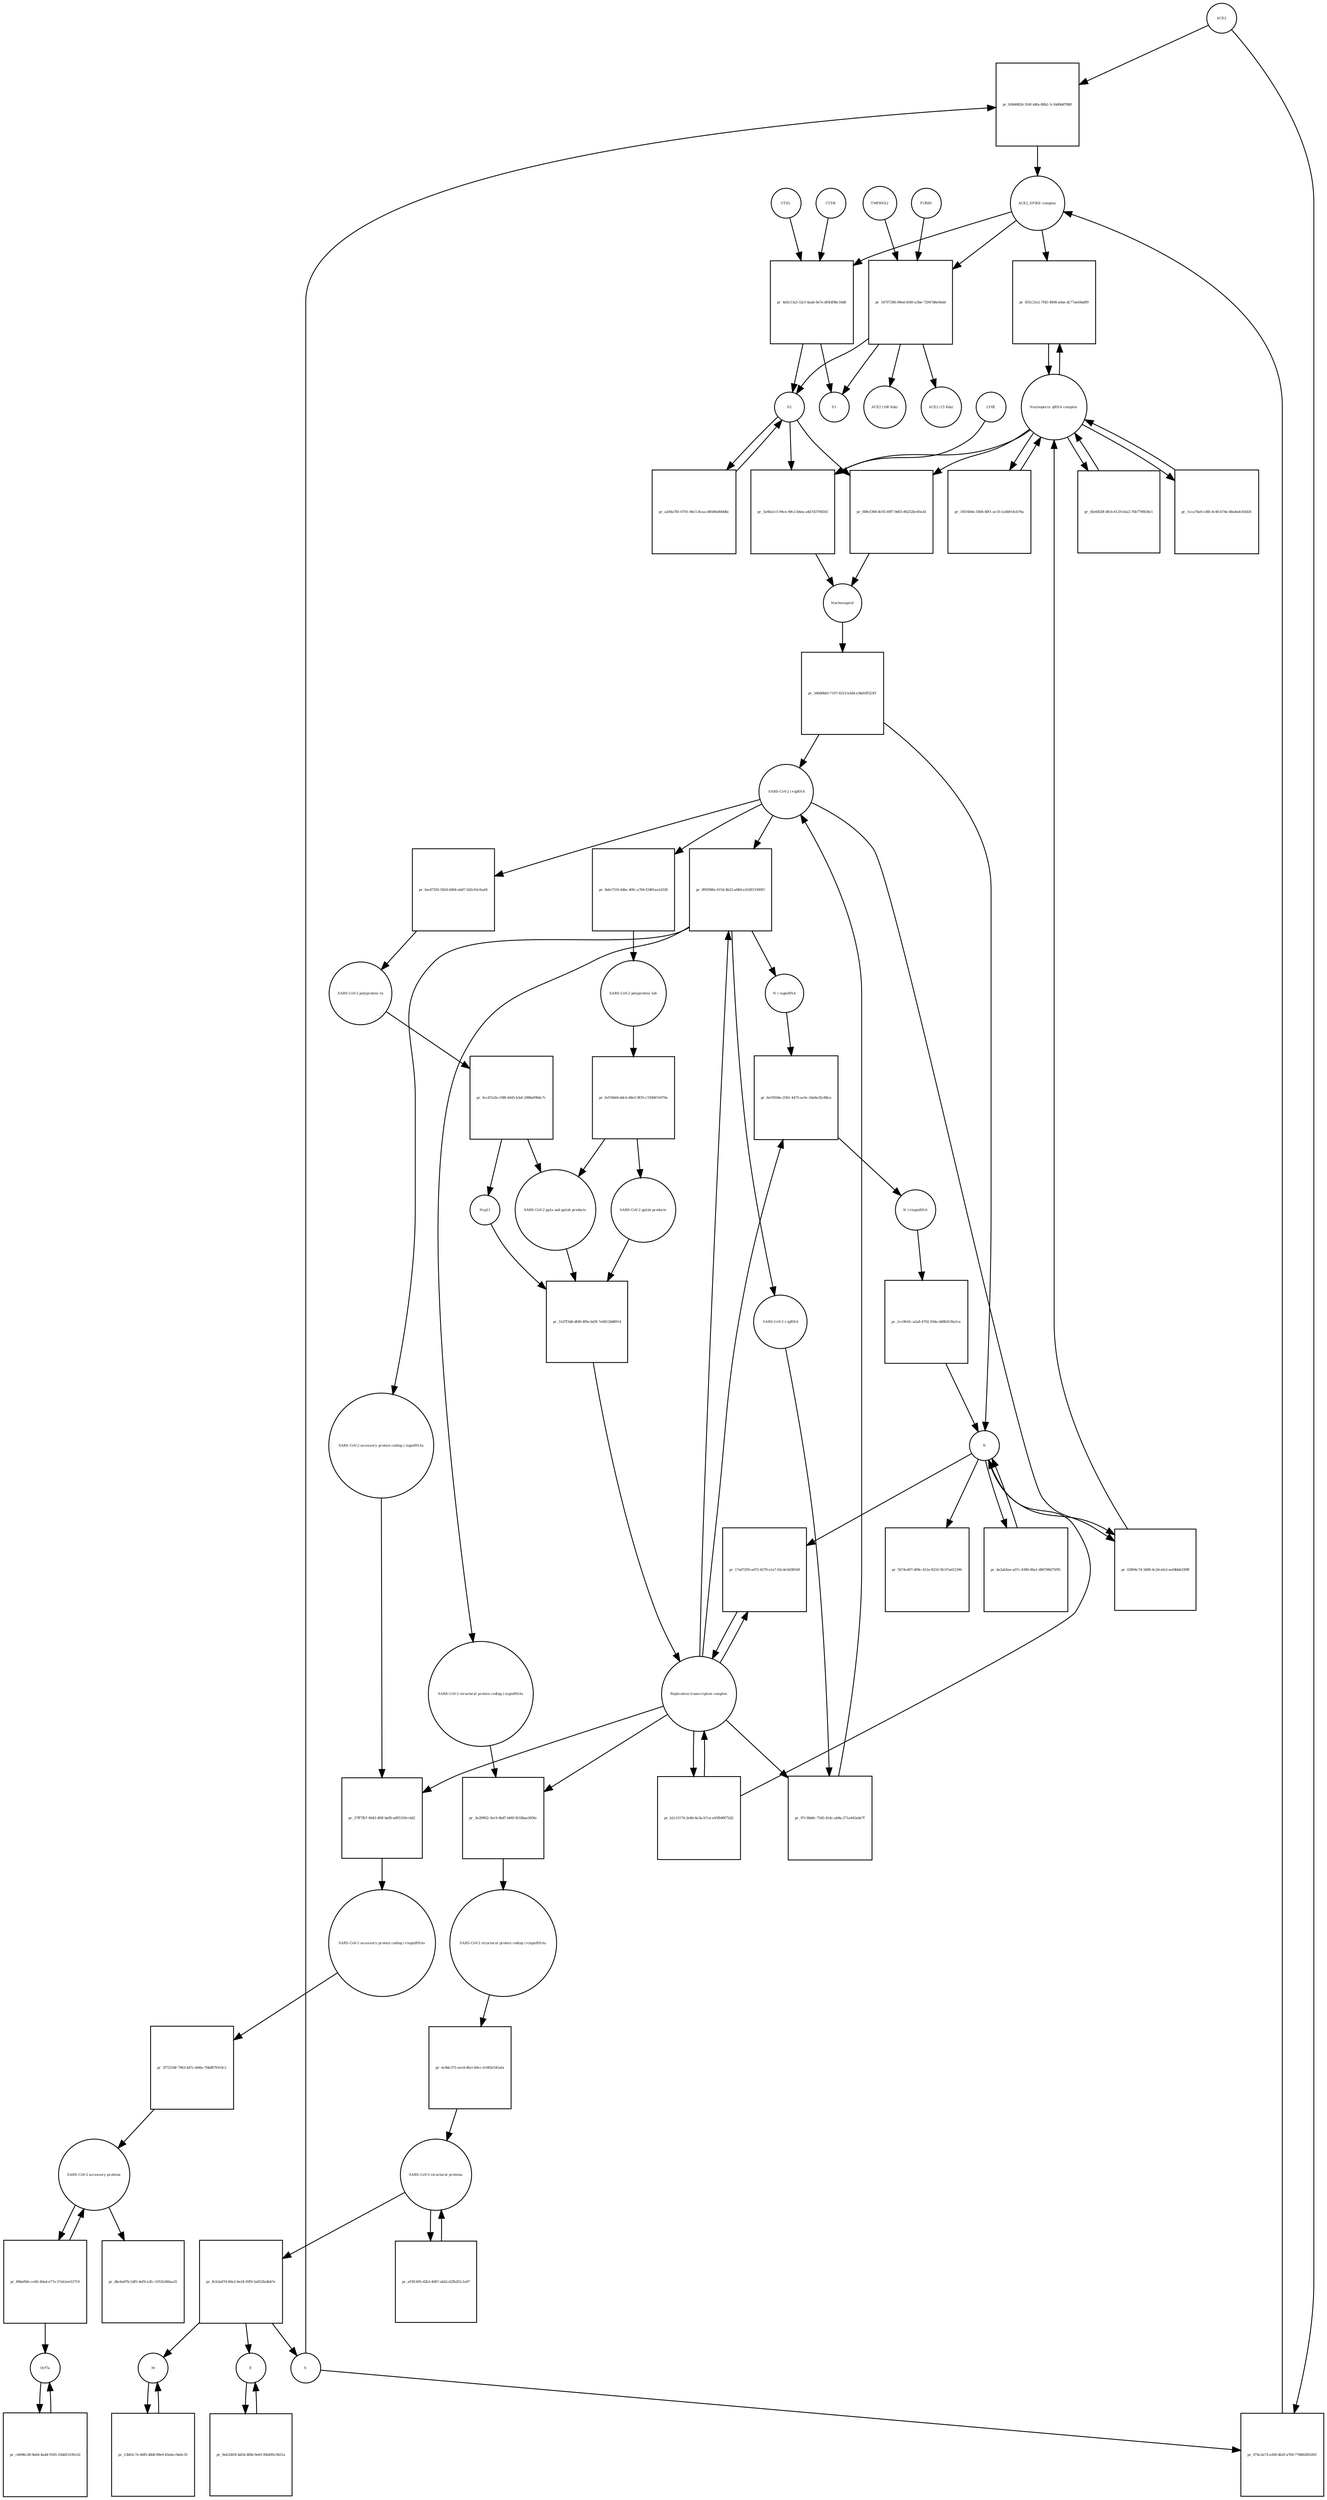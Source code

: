 strict digraph  {
ACE2 [annotation="", bipartite=0, cls=macromolecule, fontsize=4, label=ACE2, shape=circle];
"pr_b5b96824-316f-44fa-88b2-1c34d9dd7880" [annotation="", bipartite=1, cls=process, fontsize=4, label="pr_b5b96824-316f-44fa-88b2-1c34d9dd7880", shape=square];
"ACE2_SPIKE complex" [annotation="", bipartite=0, cls=complex, fontsize=4, label="ACE2_SPIKE complex", shape=circle];
S [annotation="", bipartite=0, cls="macromolecule multimer", fontsize=4, label=S, shape=circle];
"Nucleoporin_gRNA complex " [annotation="", bipartite=0, cls=complex, fontsize=4, label="Nucleoporin_gRNA complex ", shape=circle];
"pr_855c21e2-7f45-4908-a0ae-dc77ae64a8f9" [annotation="", bipartite=1, cls=process, fontsize=4, label="pr_855c21e2-7f45-4908-a0ae-dc77ae64a8f9", shape=square];
"pr_4d3c13a5-52cf-4aab-9a7e-d043f0bc16d6" [annotation="", bipartite=1, cls=process, fontsize=4, label="pr_4d3c13a5-52cf-4aab-9a7e-d043f0bc16d6", shape=square];
S2 [annotation="", bipartite=0, cls=macromolecule, fontsize=4, label=S2, shape=circle];
CTSB [annotation="", bipartite=0, cls=macromolecule, fontsize=4, label=CTSB, shape=circle];
CTSL [annotation="", bipartite=0, cls=macromolecule, fontsize=4, label=CTSL, shape=circle];
S1 [annotation="", bipartite=0, cls=macromolecule, fontsize=4, label=S1, shape=circle];
"pr_074c2a73-e200-4b2f-a760-77686285581f" [annotation="", bipartite=1, cls=process, fontsize=4, label="pr_074c2a73-e200-4b2f-a760-77686285581f", shape=square];
"pr_5e46a1c5-94ce-49c2-b6ea-a4d7d3704545" [annotation="", bipartite=1, cls=process, fontsize=4, label="pr_5e46a1c5-94ce-49c2-b6ea-a4d7d3704545", shape=square];
Nucleocapsid [annotation="", bipartite=0, cls=complex, fontsize=4, label=Nucleocapsid, shape=circle];
LY6E [annotation="", bipartite=0, cls=macromolecule, fontsize=4, label=LY6E, shape=circle];
"pr_688cf368-8c05-49f7-9d03-86252bc60a3d" [annotation="", bipartite=1, cls=process, fontsize=4, label="pr_688cf368-8c05-49f7-9d03-86252bc60a3d", shape=square];
"pr_349d0b63-7107-4215-b3d4-e36d1ff523f1" [annotation="", bipartite=1, cls=process, fontsize=4, label="pr_349d0b63-7107-4215-b3d4-e36d1ff523f1", shape=square];
" SARS-CoV-2 (+)gRNA" [annotation="", bipartite=0, cls="nucleic acid feature", fontsize=4, label=" SARS-CoV-2 (+)gRNA", shape=circle];
N [annotation="", bipartite=0, cls="macromolecule multimer", fontsize=4, label=N, shape=circle];
"SARS-CoV-2 polyprotein 1ab" [annotation="", bipartite=0, cls=macromolecule, fontsize=4, label="SARS-CoV-2 polyprotein 1ab", shape=circle];
"pr_fef10bb9-ddcb-48e5-9f35-c7d3667e979a" [annotation="", bipartite=1, cls=process, fontsize=4, label="pr_fef10bb9-ddcb-48e5-9f35-c7d3667e979a", shape=square];
"SARS-CoV-2 pp1ab products" [annotation="", bipartite=0, cls=complex, fontsize=4, label="SARS-CoV-2 pp1ab products", shape=circle];
"SARS-CoV-2 pp1a and pp1ab products" [annotation="", bipartite=0, cls=complex, fontsize=4, label="SARS-CoV-2 pp1a and pp1ab products", shape=circle];
"SARS-CoV-2 polyprotein 1a" [annotation="", bipartite=0, cls=macromolecule, fontsize=4, label="SARS-CoV-2 polyprotein 1a", shape=circle];
"pr_6cc87a2b-c588-4445-b3af-2986ef08dc7c" [annotation="", bipartite=1, cls=process, fontsize=4, label="pr_6cc87a2b-c588-4445-b3af-2986ef08dc7c", shape=square];
Nsp11 [annotation="", bipartite=0, cls=macromolecule, fontsize=4, label=Nsp11, shape=circle];
"pr_d5e6820f-dfcb-4129-b5a3-76b779f834c1" [annotation="", bipartite=1, cls=process, fontsize=4, label="pr_d5e6820f-dfcb-4129-b5a3-76b779f834c1", shape=square];
"pr_1cca76a9-cdfb-4c46-b74e-48a4edc83d24" [annotation="", bipartite=1, cls=process, fontsize=4, label="pr_1cca76a9-cdfb-4c46-b74e-48a4edc83d24", shape=square];
"SARS-CoV-2 structural proteins" [annotation="", bipartite=0, cls=complex, fontsize=4, label="SARS-CoV-2 structural proteins", shape=circle];
"pr_8cb3a87d-60e2-4e24-93f9-5a952fa4b47e" [annotation="", bipartite=1, cls=process, fontsize=4, label="pr_8cb3a87d-60e2-4e24-93f9-5a952fa4b47e", shape=square];
M [annotation="", bipartite=0, cls=macromolecule, fontsize=4, label=M, shape=circle];
E [annotation="", bipartite=0, cls=macromolecule, fontsize=4, label=E, shape=circle];
"Replication transcription complex" [annotation="", bipartite=0, cls=complex, fontsize=4, label="Replication transcription complex", shape=circle];
"pr_17a67295-ad72-4279-a1a7-02c4e5d38549" [annotation="", bipartite=1, cls=process, fontsize=4, label="pr_17a67295-ad72-4279-a1a7-02c4e5d38549", shape=square];
"pr_5674cd07-d09c-412e-8216-5fc07ad12390" [annotation="", bipartite=1, cls=process, fontsize=4, label="pr_5674cd07-d09c-412e-8216-5fc07ad12390", shape=square];
"SARS-CoV-2 accessory proteins" [annotation="", bipartite=0, cls=complex, fontsize=4, label="SARS-CoV-2 accessory proteins", shape=circle];
"pr_dbcba97b-5df5-4ef9-a2fc-1051b360aa31" [annotation="", bipartite=1, cls=process, fontsize=4, label="pr_dbcba97b-5df5-4ef9-a2fc-1051b360aa31", shape=square];
"pr_ef3f1495-d2b3-4087-abb2-62fb2f2c1a07" [annotation="", bipartite=1, cls=process, fontsize=4, label="pr_ef3f1495-d2b3-4087-abb2-62fb2f2c1a07", shape=square];
"pr_b2c15174-2e4b-4e3a-b7ca-e45fb90f72d2" [annotation="", bipartite=1, cls=process, fontsize=4, label="pr_b2c15174-2e4b-4e3a-b7ca-e45fb90f72d2", shape=square];
"pr_4a2ab5ee-a07c-4380-96a1-d86798d75f95" [annotation="", bipartite=1, cls=process, fontsize=4, label="pr_4a2ab5ee-a07c-4380-96a1-d86798d75f95", shape=square];
"pr_51d7f3dd-dfd9-4f9e-bd3f-7e6812b88914" [annotation="", bipartite=1, cls=process, fontsize=4, label="pr_51d7f3dd-dfd9-4f9e-bd3f-7e6812b88914", shape=square];
"SARS-CoV-2 accessory protein coding (-)sgmRNAs" [annotation="", bipartite=0, cls=complex, fontsize=4, label="SARS-CoV-2 accessory protein coding (-)sgmRNAs", shape=circle];
"pr_37ff7fb7-9643-4f6f-bef8-ad95318cc6d2" [annotation="", bipartite=1, cls=process, fontsize=4, label="pr_37ff7fb7-9643-4f6f-bef8-ad95318cc6d2", shape=square];
"SARS-CoV-2 accessory protein coding (+)sgmRNAs" [annotation="", bipartite=0, cls=complex, fontsize=4, label="SARS-CoV-2 accessory protein coding (+)sgmRNAs", shape=circle];
"SARS-CoV-2 structural protein coding (-)sgmRNAs" [annotation="", bipartite=0, cls=complex, fontsize=4, label="SARS-CoV-2 structural protein coding (-)sgmRNAs", shape=circle];
"pr_3e2f9f62-3ec9-4bd7-b66f-f618bae3656c" [annotation="", bipartite=1, cls=process, fontsize=4, label="pr_3e2f9f62-3ec9-4bd7-b66f-f618bae3656c", shape=square];
"SARS-CoV-2 structural protein coding (+)sgmRNAs" [annotation="", bipartite=0, cls=complex, fontsize=4, label="SARS-CoV-2 structural protein coding (+)sgmRNAs", shape=circle];
"N (-)sgmRNA" [annotation="", bipartite=0, cls="nucleic acid feature", fontsize=4, label="N (-)sgmRNA", shape=circle];
"pr_6e19504e-2561-4475-ac0c-24a8a35c88ca" [annotation="", bipartite=1, cls=process, fontsize=4, label="pr_6e19504e-2561-4475-ac0c-24a8a35c88ca", shape=square];
"N (+)sgmRNA" [annotation="", bipartite=0, cls="nucleic acid feature", fontsize=4, label="N (+)sgmRNA", shape=circle];
"pr_1cc961fc-a2a8-4702-93de-dd8fd139a1ce" [annotation="", bipartite=1, cls=process, fontsize=4, label="pr_1cc961fc-a2a8-4702-93de-dd8fd139a1ce", shape=square];
"pr_895f94fa-615d-4b22-a68d-a1b5815300f3" [annotation="", bipartite=1, cls=process, fontsize=4, label="pr_895f94fa-615d-4b22-a68d-a1b5815300f3", shape=square];
" SARS-CoV-2 (-)gRNA" [annotation="", bipartite=0, cls="nucleic acid feature", fontsize=4, label=" SARS-CoV-2 (-)gRNA", shape=circle];
"pr_fae47292-562d-4484-abd7-5d2c63cfaaf4" [annotation="", bipartite=1, cls=process, fontsize=4, label="pr_fae47292-562d-4484-abd7-5d2c63cfaaf4", shape=square];
"pr_8afe7316-44bc-40fc-a764-f2481aa1d328" [annotation="", bipartite=1, cls=process, fontsize=4, label="pr_8afe7316-44bc-40fc-a764-f2481aa1d328", shape=square];
"pr_2f72334f-7963-4d7c-b08a-704d879103c2" [annotation="", bipartite=1, cls=process, fontsize=4, label="pr_2f72334f-7963-4d7c-b08a-704d879103c2", shape=square];
"pr_4c8dc375-ace4-4fa1-b0cc-fc082e541afa" [annotation="", bipartite=1, cls=process, fontsize=4, label="pr_4c8dc375-ace4-4fa1-b0cc-fc082e541afa", shape=square];
"pr_97c3bb8c-75d5-41dc-ab8a-271a442ade7f" [annotation="", bipartite=1, cls=process, fontsize=4, label="pr_97c3bb8c-75d5-41dc-ab8a-271a442ade7f", shape=square];
"pr_02894c74-3d96-4c2d-afe2-eefdbbb33f8f" [annotation="", bipartite=1, cls=process, fontsize=4, label="pr_02894c74-3d96-4c2d-afe2-eefdbbb33f8f", shape=square];
"pr_1f616b4e-540b-40f1-ac10-1a4b914cb76a" [annotation="", bipartite=1, cls=process, fontsize=4, label="pr_1f616b4e-540b-40f1-ac10-1a4b914cb76a", shape=square];
"pr_80befbfe-ce85-40ad-a77e-57ab1ee53719" [annotation="", bipartite=1, cls=process, fontsize=4, label="pr_80befbfe-ce85-40ad-a77e-57ab1ee53719", shape=square];
Orf7a [annotation="", bipartite=0, cls=macromolecule, fontsize=4, label=Orf7a, shape=circle];
"pr_54707296-99ed-4540-a3be-72947d6e9ebd" [annotation="", bipartite=1, cls=process, fontsize=4, label="pr_54707296-99ed-4540-a3be-72947d6e9ebd", shape=square];
FURIN [annotation="", bipartite=0, cls=macromolecule, fontsize=4, label=FURIN, shape=circle];
TMPRSS2 [annotation="", bipartite=0, cls=macromolecule, fontsize=4, label=TMPRSS2, shape=circle];
"ACE2 (100 Kda)" [annotation="", bipartite=0, cls=macromolecule, fontsize=4, label="ACE2 (100 Kda)", shape=circle];
"ACE2 (15 Kda)" [annotation="", bipartite=0, cls=macromolecule, fontsize=4, label="ACE2 (15 Kda)", shape=circle];
"pr_a244a781-6701-46c5-8caa-d40d9a8d0dbc" [annotation="", bipartite=1, cls=process, fontsize=4, label="pr_a244a781-6701-46c5-8caa-d40d9a8d0dbc", shape=square];
"pr_9eb3365f-bd34-4f6b-9e81-f6b495c9431a" [annotation="", bipartite=1, cls=process, fontsize=4, label="pr_9eb3365f-bd34-4f6b-9e81-f6b495c9431a", shape=square];
"pr_13b61c7e-46f5-48df-89e0-b5ebcc9a0c33" [annotation="", bipartite=1, cls=process, fontsize=4, label="pr_13b61c7e-46f5-48df-89e0-b5ebcc9a0c33", shape=square];
"pr_c6696c28-9a64-4ad4-9185-10dd15195c02" [annotation="", bipartite=1, cls=process, fontsize=4, label="pr_c6696c28-9a64-4ad4-9185-10dd15195c02", shape=square];
ACE2 -> "pr_b5b96824-316f-44fa-88b2-1c34d9dd7880"  [annotation="", interaction_type=consumption];
ACE2 -> "pr_074c2a73-e200-4b2f-a760-77686285581f"  [annotation="", interaction_type=consumption];
"pr_b5b96824-316f-44fa-88b2-1c34d9dd7880" -> "ACE2_SPIKE complex"  [annotation="", interaction_type=production];
"ACE2_SPIKE complex" -> "pr_855c21e2-7f45-4908-a0ae-dc77ae64a8f9"  [annotation="urn_miriam_pubmed_32142651|urn_miriam_pubmed_32094589", interaction_type=stimulation];
"ACE2_SPIKE complex" -> "pr_4d3c13a5-52cf-4aab-9a7e-d043f0bc16d6"  [annotation="", interaction_type=consumption];
"ACE2_SPIKE complex" -> "pr_54707296-99ed-4540-a3be-72947d6e9ebd"  [annotation="", interaction_type=consumption];
S -> "pr_b5b96824-316f-44fa-88b2-1c34d9dd7880"  [annotation="", interaction_type=consumption];
S -> "pr_074c2a73-e200-4b2f-a760-77686285581f"  [annotation="", interaction_type=consumption];
"Nucleoporin_gRNA complex " -> "pr_855c21e2-7f45-4908-a0ae-dc77ae64a8f9"  [annotation="", interaction_type=consumption];
"Nucleoporin_gRNA complex " -> "pr_5e46a1c5-94ce-49c2-b6ea-a4d7d3704545"  [annotation="", interaction_type=consumption];
"Nucleoporin_gRNA complex " -> "pr_688cf368-8c05-49f7-9d03-86252bc60a3d"  [annotation="", interaction_type=consumption];
"Nucleoporin_gRNA complex " -> "pr_d5e6820f-dfcb-4129-b5a3-76b779f834c1"  [annotation="", interaction_type=consumption];
"Nucleoporin_gRNA complex " -> "pr_1cca76a9-cdfb-4c46-b74e-48a4edc83d24"  [annotation="", interaction_type=consumption];
"Nucleoporin_gRNA complex " -> "pr_1f616b4e-540b-40f1-ac10-1a4b914cb76a"  [annotation="", interaction_type=consumption];
"pr_855c21e2-7f45-4908-a0ae-dc77ae64a8f9" -> "Nucleoporin_gRNA complex "  [annotation="", interaction_type=production];
"pr_4d3c13a5-52cf-4aab-9a7e-d043f0bc16d6" -> S2  [annotation="", interaction_type=production];
"pr_4d3c13a5-52cf-4aab-9a7e-d043f0bc16d6" -> S1  [annotation="", interaction_type=production];
S2 -> "pr_5e46a1c5-94ce-49c2-b6ea-a4d7d3704545"  [annotation="urn_miriam_doi_10.1101%2F2020.03.05.979260|urn_miriam_doi_10.1101%2F2020.04.02.021469", interaction_type=stimulation];
S2 -> "pr_688cf368-8c05-49f7-9d03-86252bc60a3d"  [annotation="", interaction_type=stimulation];
S2 -> "pr_a244a781-6701-46c5-8caa-d40d9a8d0dbc"  [annotation="", interaction_type=consumption];
CTSB -> "pr_4d3c13a5-52cf-4aab-9a7e-d043f0bc16d6"  [annotation=urn_miriam_pubmed_32142651, interaction_type=catalysis];
CTSL -> "pr_4d3c13a5-52cf-4aab-9a7e-d043f0bc16d6"  [annotation=urn_miriam_pubmed_32142651, interaction_type=catalysis];
"pr_074c2a73-e200-4b2f-a760-77686285581f" -> "ACE2_SPIKE complex"  [annotation="", interaction_type=production];
"pr_5e46a1c5-94ce-49c2-b6ea-a4d7d3704545" -> Nucleocapsid  [annotation="", interaction_type=production];
Nucleocapsid -> "pr_349d0b63-7107-4215-b3d4-e36d1ff523f1"  [annotation="", interaction_type=consumption];
LY6E -> "pr_5e46a1c5-94ce-49c2-b6ea-a4d7d3704545"  [annotation="urn_miriam_doi_10.1101%2F2020.03.05.979260|urn_miriam_doi_10.1101%2F2020.04.02.021469", interaction_type=inhibition];
"pr_688cf368-8c05-49f7-9d03-86252bc60a3d" -> Nucleocapsid  [annotation="", interaction_type=production];
"pr_349d0b63-7107-4215-b3d4-e36d1ff523f1" -> " SARS-CoV-2 (+)gRNA"  [annotation="", interaction_type=production];
"pr_349d0b63-7107-4215-b3d4-e36d1ff523f1" -> N  [annotation="", interaction_type=production];
" SARS-CoV-2 (+)gRNA" -> "pr_895f94fa-615d-4b22-a68d-a1b5815300f3"  [annotation="", interaction_type=consumption];
" SARS-CoV-2 (+)gRNA" -> "pr_fae47292-562d-4484-abd7-5d2c63cfaaf4"  [annotation="", interaction_type=consumption];
" SARS-CoV-2 (+)gRNA" -> "pr_8afe7316-44bc-40fc-a764-f2481aa1d328"  [annotation="", interaction_type=consumption];
" SARS-CoV-2 (+)gRNA" -> "pr_02894c74-3d96-4c2d-afe2-eefdbbb33f8f"  [annotation="", interaction_type=consumption];
N -> "pr_17a67295-ad72-4279-a1a7-02c4e5d38549"  [annotation="", interaction_type=consumption];
N -> "pr_5674cd07-d09c-412e-8216-5fc07ad12390"  [annotation="", interaction_type=consumption];
N -> "pr_4a2ab5ee-a07c-4380-96a1-d86798d75f95"  [annotation="", interaction_type=consumption];
N -> "pr_02894c74-3d96-4c2d-afe2-eefdbbb33f8f"  [annotation="", interaction_type=consumption];
"SARS-CoV-2 polyprotein 1ab" -> "pr_fef10bb9-ddcb-48e5-9f35-c7d3667e979a"  [annotation=urn_miriam_pubmed_31226023, interaction_type=catalysis];
"pr_fef10bb9-ddcb-48e5-9f35-c7d3667e979a" -> "SARS-CoV-2 pp1ab products"  [annotation="", interaction_type=production];
"pr_fef10bb9-ddcb-48e5-9f35-c7d3667e979a" -> "SARS-CoV-2 pp1a and pp1ab products"  [annotation="", interaction_type=production];
"SARS-CoV-2 pp1ab products" -> "pr_51d7f3dd-dfd9-4f9e-bd3f-7e6812b88914"  [annotation="", interaction_type=consumption];
"SARS-CoV-2 pp1a and pp1ab products" -> "pr_51d7f3dd-dfd9-4f9e-bd3f-7e6812b88914"  [annotation="", interaction_type=consumption];
"SARS-CoV-2 polyprotein 1a" -> "pr_6cc87a2b-c588-4445-b3af-2986ef08dc7c"  [annotation=urn_miriam_pubmed_31226023, interaction_type=catalysis];
"pr_6cc87a2b-c588-4445-b3af-2986ef08dc7c" -> Nsp11  [annotation="", interaction_type=production];
"pr_6cc87a2b-c588-4445-b3af-2986ef08dc7c" -> "SARS-CoV-2 pp1a and pp1ab products"  [annotation="", interaction_type=production];
Nsp11 -> "pr_51d7f3dd-dfd9-4f9e-bd3f-7e6812b88914"  [annotation="", interaction_type=consumption];
"pr_d5e6820f-dfcb-4129-b5a3-76b779f834c1" -> "Nucleoporin_gRNA complex "  [annotation="", interaction_type=production];
"pr_1cca76a9-cdfb-4c46-b74e-48a4edc83d24" -> "Nucleoporin_gRNA complex "  [annotation="", interaction_type=production];
"SARS-CoV-2 structural proteins" -> "pr_8cb3a87d-60e2-4e24-93f9-5a952fa4b47e"  [annotation="", interaction_type=consumption];
"SARS-CoV-2 structural proteins" -> "pr_ef3f1495-d2b3-4087-abb2-62fb2f2c1a07"  [annotation="", interaction_type=consumption];
"pr_8cb3a87d-60e2-4e24-93f9-5a952fa4b47e" -> M  [annotation="", interaction_type=production];
"pr_8cb3a87d-60e2-4e24-93f9-5a952fa4b47e" -> E  [annotation="", interaction_type=production];
"pr_8cb3a87d-60e2-4e24-93f9-5a952fa4b47e" -> S  [annotation="", interaction_type=production];
M -> "pr_13b61c7e-46f5-48df-89e0-b5ebcc9a0c33"  [annotation="", interaction_type=consumption];
E -> "pr_9eb3365f-bd34-4f6b-9e81-f6b495c9431a"  [annotation="", interaction_type=consumption];
"Replication transcription complex" -> "pr_17a67295-ad72-4279-a1a7-02c4e5d38549"  [annotation="", interaction_type=consumption];
"Replication transcription complex" -> "pr_b2c15174-2e4b-4e3a-b7ca-e45fb90f72d2"  [annotation="", interaction_type=consumption];
"Replication transcription complex" -> "pr_37ff7fb7-9643-4f6f-bef8-ad95318cc6d2"  [annotation="", interaction_type="necessary stimulation"];
"Replication transcription complex" -> "pr_3e2f9f62-3ec9-4bd7-b66f-f618bae3656c"  [annotation="", interaction_type="necessary stimulation"];
"Replication transcription complex" -> "pr_6e19504e-2561-4475-ac0c-24a8a35c88ca"  [annotation="", interaction_type="necessary stimulation"];
"Replication transcription complex" -> "pr_895f94fa-615d-4b22-a68d-a1b5815300f3"  [annotation="", interaction_type="necessary stimulation"];
"Replication transcription complex" -> "pr_97c3bb8c-75d5-41dc-ab8a-271a442ade7f"  [annotation="", interaction_type="necessary stimulation"];
"pr_17a67295-ad72-4279-a1a7-02c4e5d38549" -> "Replication transcription complex"  [annotation="", interaction_type=production];
"SARS-CoV-2 accessory proteins" -> "pr_dbcba97b-5df5-4ef9-a2fc-1051b360aa31"  [annotation="", interaction_type=consumption];
"SARS-CoV-2 accessory proteins" -> "pr_80befbfe-ce85-40ad-a77e-57ab1ee53719"  [annotation="", interaction_type=consumption];
"pr_ef3f1495-d2b3-4087-abb2-62fb2f2c1a07" -> "SARS-CoV-2 structural proteins"  [annotation="", interaction_type=production];
"pr_b2c15174-2e4b-4e3a-b7ca-e45fb90f72d2" -> "Replication transcription complex"  [annotation="", interaction_type=production];
"pr_b2c15174-2e4b-4e3a-b7ca-e45fb90f72d2" -> N  [annotation="", interaction_type=production];
"pr_4a2ab5ee-a07c-4380-96a1-d86798d75f95" -> N  [annotation="", interaction_type=production];
"pr_51d7f3dd-dfd9-4f9e-bd3f-7e6812b88914" -> "Replication transcription complex"  [annotation="", interaction_type=production];
"SARS-CoV-2 accessory protein coding (-)sgmRNAs" -> "pr_37ff7fb7-9643-4f6f-bef8-ad95318cc6d2"  [annotation="", interaction_type=consumption];
"pr_37ff7fb7-9643-4f6f-bef8-ad95318cc6d2" -> "SARS-CoV-2 accessory protein coding (+)sgmRNAs"  [annotation="", interaction_type=production];
"SARS-CoV-2 accessory protein coding (+)sgmRNAs" -> "pr_2f72334f-7963-4d7c-b08a-704d879103c2"  [annotation="", interaction_type=consumption];
"SARS-CoV-2 structural protein coding (-)sgmRNAs" -> "pr_3e2f9f62-3ec9-4bd7-b66f-f618bae3656c"  [annotation="", interaction_type=consumption];
"pr_3e2f9f62-3ec9-4bd7-b66f-f618bae3656c" -> "SARS-CoV-2 structural protein coding (+)sgmRNAs"  [annotation="", interaction_type=production];
"SARS-CoV-2 structural protein coding (+)sgmRNAs" -> "pr_4c8dc375-ace4-4fa1-b0cc-fc082e541afa"  [annotation="", interaction_type=consumption];
"N (-)sgmRNA" -> "pr_6e19504e-2561-4475-ac0c-24a8a35c88ca"  [annotation="", interaction_type=consumption];
"pr_6e19504e-2561-4475-ac0c-24a8a35c88ca" -> "N (+)sgmRNA"  [annotation="", interaction_type=production];
"N (+)sgmRNA" -> "pr_1cc961fc-a2a8-4702-93de-dd8fd139a1ce"  [annotation="", interaction_type=consumption];
"pr_1cc961fc-a2a8-4702-93de-dd8fd139a1ce" -> N  [annotation="", interaction_type=production];
"pr_895f94fa-615d-4b22-a68d-a1b5815300f3" -> " SARS-CoV-2 (-)gRNA"  [annotation="", interaction_type=production];
"pr_895f94fa-615d-4b22-a68d-a1b5815300f3" -> "SARS-CoV-2 accessory protein coding (-)sgmRNAs"  [annotation="", interaction_type=production];
"pr_895f94fa-615d-4b22-a68d-a1b5815300f3" -> "SARS-CoV-2 structural protein coding (-)sgmRNAs"  [annotation="", interaction_type=production];
"pr_895f94fa-615d-4b22-a68d-a1b5815300f3" -> "N (-)sgmRNA"  [annotation="", interaction_type=production];
" SARS-CoV-2 (-)gRNA" -> "pr_97c3bb8c-75d5-41dc-ab8a-271a442ade7f"  [annotation="", interaction_type=consumption];
"pr_fae47292-562d-4484-abd7-5d2c63cfaaf4" -> "SARS-CoV-2 polyprotein 1a"  [annotation="", interaction_type=production];
"pr_8afe7316-44bc-40fc-a764-f2481aa1d328" -> "SARS-CoV-2 polyprotein 1ab"  [annotation="", interaction_type=production];
"pr_2f72334f-7963-4d7c-b08a-704d879103c2" -> "SARS-CoV-2 accessory proteins"  [annotation="", interaction_type=production];
"pr_4c8dc375-ace4-4fa1-b0cc-fc082e541afa" -> "SARS-CoV-2 structural proteins"  [annotation="", interaction_type=production];
"pr_97c3bb8c-75d5-41dc-ab8a-271a442ade7f" -> " SARS-CoV-2 (+)gRNA"  [annotation="", interaction_type=production];
"pr_02894c74-3d96-4c2d-afe2-eefdbbb33f8f" -> "Nucleoporin_gRNA complex "  [annotation="", interaction_type=production];
"pr_1f616b4e-540b-40f1-ac10-1a4b914cb76a" -> "Nucleoporin_gRNA complex "  [annotation="", interaction_type=production];
"pr_80befbfe-ce85-40ad-a77e-57ab1ee53719" -> "SARS-CoV-2 accessory proteins"  [annotation="", interaction_type=production];
"pr_80befbfe-ce85-40ad-a77e-57ab1ee53719" -> Orf7a  [annotation="", interaction_type=production];
Orf7a -> "pr_c6696c28-9a64-4ad4-9185-10dd15195c02"  [annotation="", interaction_type=consumption];
"pr_54707296-99ed-4540-a3be-72947d6e9ebd" -> S2  [annotation="", interaction_type=production];
"pr_54707296-99ed-4540-a3be-72947d6e9ebd" -> "ACE2 (100 Kda)"  [annotation="", interaction_type=production];
"pr_54707296-99ed-4540-a3be-72947d6e9ebd" -> S1  [annotation="", interaction_type=production];
"pr_54707296-99ed-4540-a3be-72947d6e9ebd" -> "ACE2 (15 Kda)"  [annotation="", interaction_type=production];
FURIN -> "pr_54707296-99ed-4540-a3be-72947d6e9ebd"  [annotation="", interaction_type=catalysis];
TMPRSS2 -> "pr_54707296-99ed-4540-a3be-72947d6e9ebd"  [annotation="", interaction_type=catalysis];
"pr_a244a781-6701-46c5-8caa-d40d9a8d0dbc" -> S2  [annotation="", interaction_type=production];
"pr_9eb3365f-bd34-4f6b-9e81-f6b495c9431a" -> E  [annotation="", interaction_type=production];
"pr_13b61c7e-46f5-48df-89e0-b5ebcc9a0c33" -> M  [annotation="", interaction_type=production];
"pr_c6696c28-9a64-4ad4-9185-10dd15195c02" -> Orf7a  [annotation="", interaction_type=production];
}
